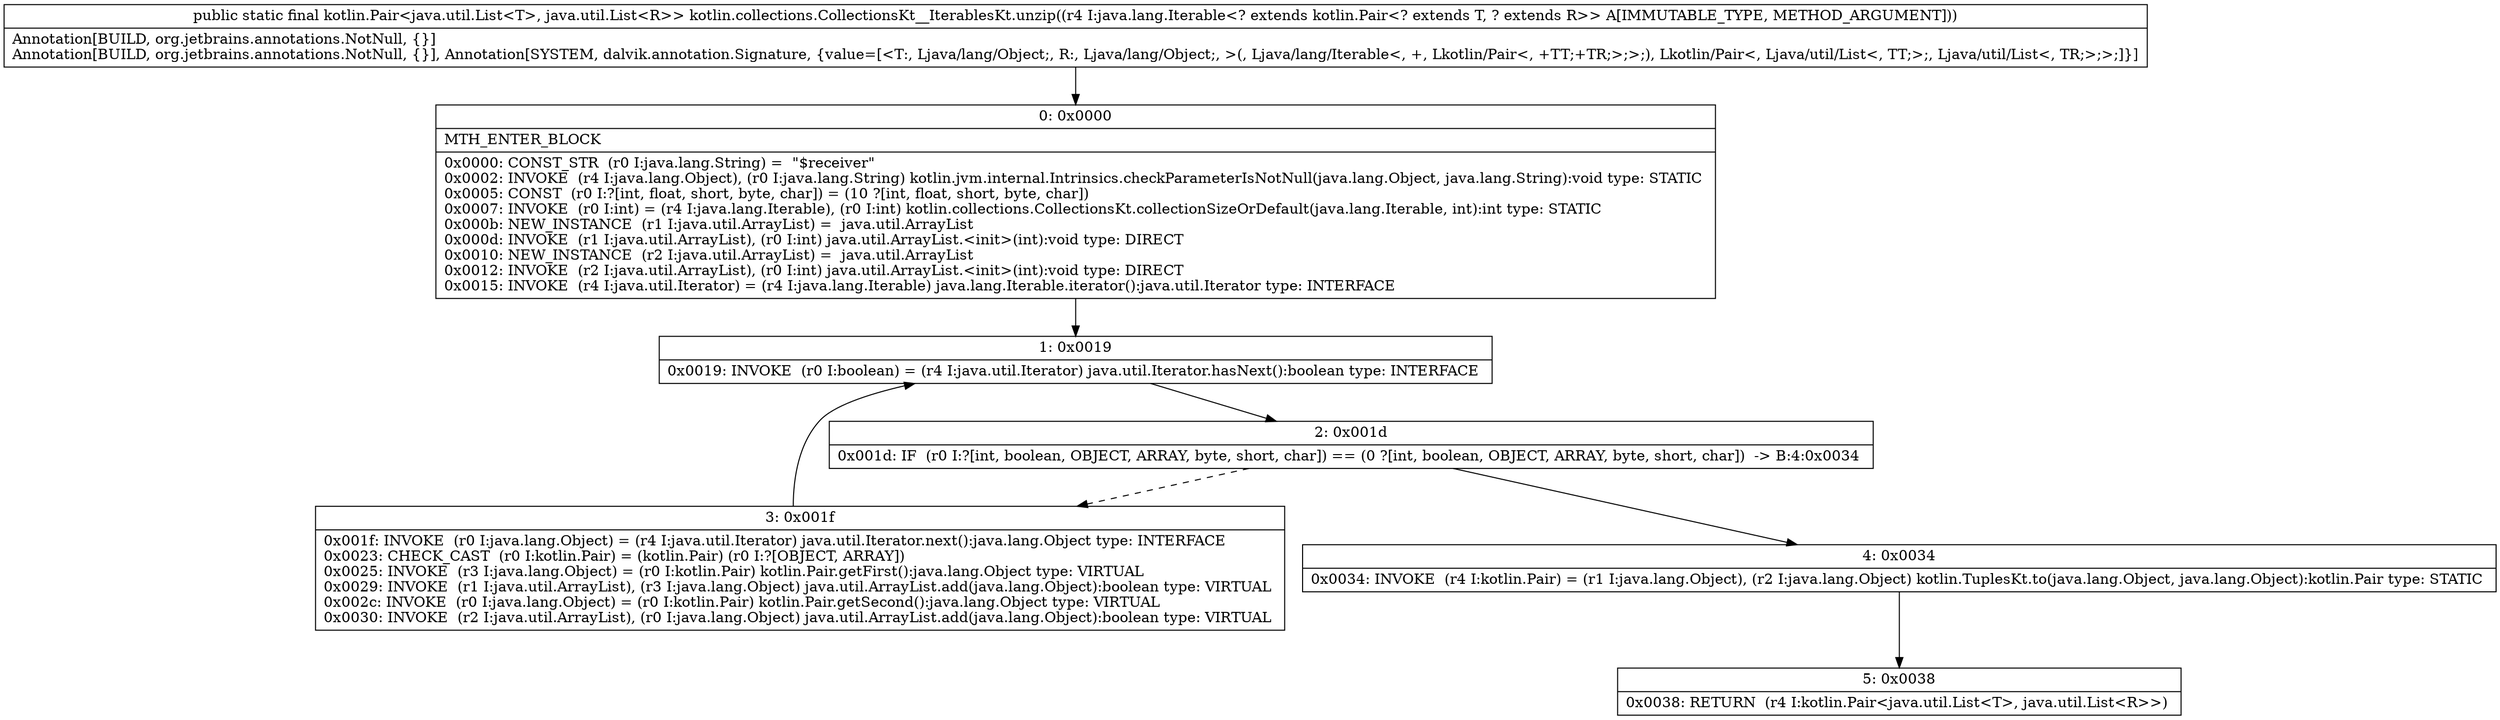 digraph "CFG forkotlin.collections.CollectionsKt__IterablesKt.unzip(Ljava\/lang\/Iterable;)Lkotlin\/Pair;" {
Node_0 [shape=record,label="{0\:\ 0x0000|MTH_ENTER_BLOCK\l|0x0000: CONST_STR  (r0 I:java.lang.String) =  \"$receiver\" \l0x0002: INVOKE  (r4 I:java.lang.Object), (r0 I:java.lang.String) kotlin.jvm.internal.Intrinsics.checkParameterIsNotNull(java.lang.Object, java.lang.String):void type: STATIC \l0x0005: CONST  (r0 I:?[int, float, short, byte, char]) = (10 ?[int, float, short, byte, char]) \l0x0007: INVOKE  (r0 I:int) = (r4 I:java.lang.Iterable), (r0 I:int) kotlin.collections.CollectionsKt.collectionSizeOrDefault(java.lang.Iterable, int):int type: STATIC \l0x000b: NEW_INSTANCE  (r1 I:java.util.ArrayList) =  java.util.ArrayList \l0x000d: INVOKE  (r1 I:java.util.ArrayList), (r0 I:int) java.util.ArrayList.\<init\>(int):void type: DIRECT \l0x0010: NEW_INSTANCE  (r2 I:java.util.ArrayList) =  java.util.ArrayList \l0x0012: INVOKE  (r2 I:java.util.ArrayList), (r0 I:int) java.util.ArrayList.\<init\>(int):void type: DIRECT \l0x0015: INVOKE  (r4 I:java.util.Iterator) = (r4 I:java.lang.Iterable) java.lang.Iterable.iterator():java.util.Iterator type: INTERFACE \l}"];
Node_1 [shape=record,label="{1\:\ 0x0019|0x0019: INVOKE  (r0 I:boolean) = (r4 I:java.util.Iterator) java.util.Iterator.hasNext():boolean type: INTERFACE \l}"];
Node_2 [shape=record,label="{2\:\ 0x001d|0x001d: IF  (r0 I:?[int, boolean, OBJECT, ARRAY, byte, short, char]) == (0 ?[int, boolean, OBJECT, ARRAY, byte, short, char])  \-\> B:4:0x0034 \l}"];
Node_3 [shape=record,label="{3\:\ 0x001f|0x001f: INVOKE  (r0 I:java.lang.Object) = (r4 I:java.util.Iterator) java.util.Iterator.next():java.lang.Object type: INTERFACE \l0x0023: CHECK_CAST  (r0 I:kotlin.Pair) = (kotlin.Pair) (r0 I:?[OBJECT, ARRAY]) \l0x0025: INVOKE  (r3 I:java.lang.Object) = (r0 I:kotlin.Pair) kotlin.Pair.getFirst():java.lang.Object type: VIRTUAL \l0x0029: INVOKE  (r1 I:java.util.ArrayList), (r3 I:java.lang.Object) java.util.ArrayList.add(java.lang.Object):boolean type: VIRTUAL \l0x002c: INVOKE  (r0 I:java.lang.Object) = (r0 I:kotlin.Pair) kotlin.Pair.getSecond():java.lang.Object type: VIRTUAL \l0x0030: INVOKE  (r2 I:java.util.ArrayList), (r0 I:java.lang.Object) java.util.ArrayList.add(java.lang.Object):boolean type: VIRTUAL \l}"];
Node_4 [shape=record,label="{4\:\ 0x0034|0x0034: INVOKE  (r4 I:kotlin.Pair) = (r1 I:java.lang.Object), (r2 I:java.lang.Object) kotlin.TuplesKt.to(java.lang.Object, java.lang.Object):kotlin.Pair type: STATIC \l}"];
Node_5 [shape=record,label="{5\:\ 0x0038|0x0038: RETURN  (r4 I:kotlin.Pair\<java.util.List\<T\>, java.util.List\<R\>\>) \l}"];
MethodNode[shape=record,label="{public static final kotlin.Pair\<java.util.List\<T\>, java.util.List\<R\>\> kotlin.collections.CollectionsKt__IterablesKt.unzip((r4 I:java.lang.Iterable\<? extends kotlin.Pair\<? extends T, ? extends R\>\> A[IMMUTABLE_TYPE, METHOD_ARGUMENT]))  | Annotation[BUILD, org.jetbrains.annotations.NotNull, \{\}]\lAnnotation[BUILD, org.jetbrains.annotations.NotNull, \{\}], Annotation[SYSTEM, dalvik.annotation.Signature, \{value=[\<T:, Ljava\/lang\/Object;, R:, Ljava\/lang\/Object;, \>(, Ljava\/lang\/Iterable\<, +, Lkotlin\/Pair\<, +TT;+TR;\>;\>;), Lkotlin\/Pair\<, Ljava\/util\/List\<, TT;\>;, Ljava\/util\/List\<, TR;\>;\>;]\}]\l}"];
MethodNode -> Node_0;
Node_0 -> Node_1;
Node_1 -> Node_2;
Node_2 -> Node_3[style=dashed];
Node_2 -> Node_4;
Node_3 -> Node_1;
Node_4 -> Node_5;
}

